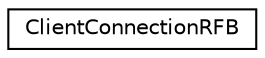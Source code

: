 digraph "Representación gráfica de la clase"
{
  edge [fontname="Helvetica",fontsize="10",labelfontname="Helvetica",labelfontsize="10"];
  node [fontname="Helvetica",fontsize="10",shape=record];
  rankdir="LR";
  Node1 [label="ClientConnectionRFB",height=0.2,width=0.4,color="black", fillcolor="white", style="filled",URL="$classClientConnectionRFB.html",tooltip="Clase encargada de gestionar la conexion con el servidor mediante rfb."];
}
